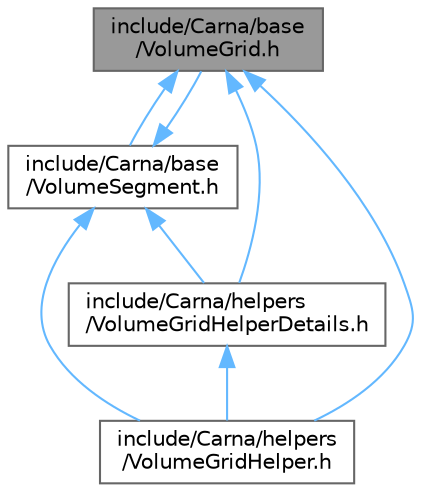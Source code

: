 digraph "include/Carna/base/VolumeGrid.h"
{
 // LATEX_PDF_SIZE
  bgcolor="transparent";
  edge [fontname=Helvetica,fontsize=10,labelfontname=Helvetica,labelfontsize=10];
  node [fontname=Helvetica,fontsize=10,shape=box,height=0.2,width=0.4];
  Node1 [id="Node000001",label="include/Carna/base\l/VolumeGrid.h",height=0.2,width=0.4,color="gray40", fillcolor="grey60", style="filled", fontcolor="black",tooltip="Defines Carna::base::VolumeGrid."];
  Node1 -> Node2 [id="edge1_Node000001_Node000002",dir="back",color="steelblue1",style="solid",tooltip=" "];
  Node2 [id="Node000002",label="include/Carna/base\l/VolumeSegment.h",height=0.2,width=0.4,color="grey40", fillcolor="white", style="filled",URL="$VolumeSegment_8h.html",tooltip="Defines Carna::base::VolumeSegment."];
  Node2 -> Node1 [id="edge2_Node000002_Node000001",dir="back",color="steelblue1",style="solid",tooltip=" "];
  Node2 -> Node3 [id="edge3_Node000002_Node000003",dir="back",color="steelblue1",style="solid",tooltip=" "];
  Node3 [id="Node000003",label="include/Carna/helpers\l/VolumeGridHelper.h",height=0.2,width=0.4,color="grey40", fillcolor="white", style="filled",URL="$VolumeGridHelper_8h.html",tooltip="Defines Carna::helpers::VolumeGridHelper."];
  Node2 -> Node4 [id="edge4_Node000002_Node000004",dir="back",color="steelblue1",style="solid",tooltip=" "];
  Node4 [id="Node000004",label="include/Carna/helpers\l/VolumeGridHelperDetails.h",height=0.2,width=0.4,color="grey40", fillcolor="white", style="filled",URL="$VolumeGridHelperDetails_8h.html",tooltip="Defines Carna::helpers::details::VolumeGridHelper."];
  Node4 -> Node3 [id="edge5_Node000004_Node000003",dir="back",color="steelblue1",style="solid",tooltip=" "];
  Node1 -> Node3 [id="edge6_Node000001_Node000003",dir="back",color="steelblue1",style="solid",tooltip=" "];
  Node1 -> Node4 [id="edge7_Node000001_Node000004",dir="back",color="steelblue1",style="solid",tooltip=" "];
}
